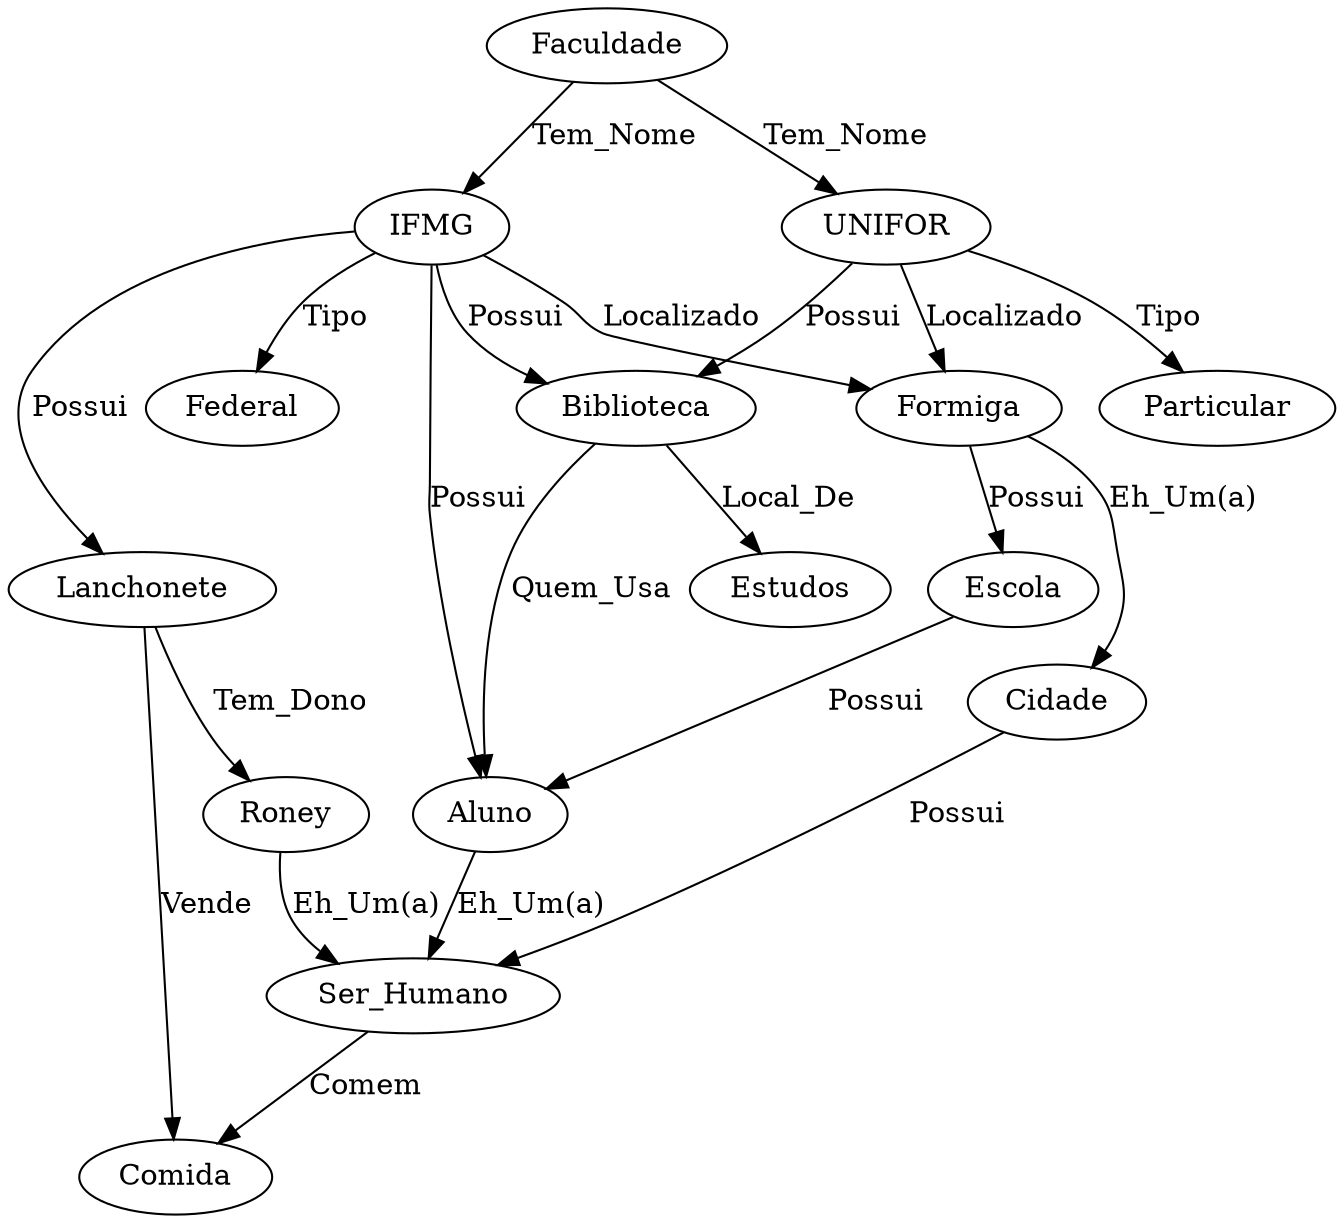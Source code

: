 digraph Rede {
1 [label="Faculdade"];
2 [label="IFMG"];
3 [label="UNIFOR"];
4 [label="Particular"];
5 [label="Federal"];
6 [label="Biblioteca"];
7 [label="Lanchonete"];
8 [label="Aluno"];
9 [label="Formiga"];
10 [label="Escola"];
11 [label="Cidade"];
12 [label="Roney"];
13 [label="Estudos"];
14 [label="Comida"];
15 [label="Ser_Humano"];
1 -> 2 [label="Tem_Nome"];
1 -> 3 [label="Tem_Nome"];
2 -> 5 [label="Tipo"];
2 -> 6 [label="Possui"];
2 -> 7 [label="Possui"];
2 -> 8 [label="Possui"];
2 -> 9 [label="Localizado"];
3 -> 4 [label="Tipo"];
3 -> 6 [label="Possui"];
3 -> 9 [label="Localizado"];
6 -> 8 [label="Quem_Usa"];
6 -> 13 [label="Local_De"];
7 -> 12 [label="Tem_Dono"];
7 -> 14 [label="Vende"];
8 -> 15 [label="Eh_Um(a)"];
9 -> 10 [label="Possui"];
9 -> 11 [label="Eh_Um(a)"];
10 -> 8 [label="Possui"];
11 -> 15 [label="Possui"];
12 -> 15 [label="Eh_Um(a)"];
15 -> 14 [label="Comem"];
}
